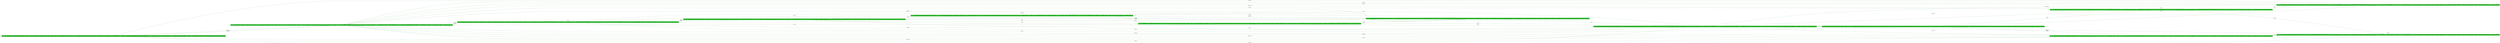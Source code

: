 digraph g {

	rankdir="LR"

	__invisible__[shape="point", color="forestgreen"]
	q128[label=<<b>q<sub>128</sub> = ¬(p0 = and(Status=on[1], AskChange=0, AskCof=0, MaxBal &gt;= (Balance + 50))), ¬(p1 = and(Status=on[1], AskChange=0, AskCof=0, MaxBal &gt;= (Balance + 100))), (p2 = and(Status=off[0], CofLeft &gt; 0, MaxPot &gt;= Pot)), ¬(p3 = or(and(Status=on[1], AskChange=0, AskCof=0, Balance=0), Status=error[2])), ¬(p4 = Status=on[1]), ¬(p5 = and(Status=off[0], Pot &gt;= (MaxPot - 50))), ¬(p6 = and(Status=on[1], Balance &gt;= 50, AskCof=0, AskChange=0)), ¬(p7 = and(Status=on[1], Balance &gt; 0, AskCof=0, AskChange=0)), ¬(p8 = ∃(x).(and(and(x ∈ [1..MaxCof]), and(MaxCof &gt;= (CofLeft + x), Status=off[0], MaxCof &gt; CofLeft)))), ¬(p9 = and(Status=on[1], Balance &gt;= 50, AskCof=1, CofLeft &gt; 0))</b>>, shape="box", style="rounded, filled", fillcolor="limegreen", color="forestgreen", penwidth=3] // Initial
	q864[label=<<b>q<sub>864</sub> = (p0 = and(Status=on[1], AskChange=0, AskCof=0, MaxBal &gt;= (Balance + 50))), (p1 = and(Status=on[1], AskChange=0, AskCof=0, MaxBal &gt;= (Balance + 100))), ¬(p2 = and(Status=off[0], CofLeft &gt; 0, MaxPot &gt;= Pot)), (p3 = or(and(Status=on[1], AskChange=0, AskCof=0, Balance=0), Status=error[2])), (p4 = Status=on[1]), ¬(p5 = and(Status=off[0], Pot &gt;= (MaxPot - 50))), ¬(p6 = and(Status=on[1], Balance &gt;= 50, AskCof=0, AskChange=0)), ¬(p7 = and(Status=on[1], Balance &gt; 0, AskCof=0, AskChange=0)), ¬(p8 = ∃(x).(and(and(x ∈ [1..MaxCof]), and(MaxCof &gt;= (CofLeft + x), Status=off[0], MaxCof &gt; CofLeft)))), ¬(p9 = and(Status=on[1], Balance &gt;= 50, AskCof=1, CofLeft &gt; 0))</b>>, shape="box", style="rounded, filled", fillcolor="limegreen", color="forestgreen"]
	q64[label=<<b>q<sub>64</sub> = ¬(p0 = and(Status=on[1], AskChange=0, AskCof=0, MaxBal &gt;= (Balance + 50))), ¬(p1 = and(Status=on[1], AskChange=0, AskCof=0, MaxBal &gt;= (Balance + 100))), ¬(p2 = and(Status=off[0], CofLeft &gt; 0, MaxPot &gt;= Pot)), (p3 = or(and(Status=on[1], AskChange=0, AskCof=0, Balance=0), Status=error[2])), ¬(p4 = Status=on[1]), ¬(p5 = and(Status=off[0], Pot &gt;= (MaxPot - 50))), ¬(p6 = and(Status=on[1], Balance &gt;= 50, AskCof=0, AskChange=0)), ¬(p7 = and(Status=on[1], Balance &gt; 0, AskCof=0, AskChange=0)), ¬(p8 = ∃(x).(and(and(x ∈ [1..MaxCof]), and(MaxCof &gt;= (CofLeft + x), Status=off[0], MaxCof &gt; CofLeft)))), ¬(p9 = and(Status=on[1], Balance &gt;= 50, AskCof=1, CofLeft &gt; 0))</b>>, shape="box", style="rounded, filled", fillcolor="limegreen", color="forestgreen"]
	q2[label=<<b>q<sub>2</sub> = ¬(p0 = and(Status=on[1], AskChange=0, AskCof=0, MaxBal &gt;= (Balance + 50))), ¬(p1 = and(Status=on[1], AskChange=0, AskCof=0, MaxBal &gt;= (Balance + 100))), ¬(p2 = and(Status=off[0], CofLeft &gt; 0, MaxPot &gt;= Pot)), ¬(p3 = or(and(Status=on[1], AskChange=0, AskCof=0, Balance=0), Status=error[2])), ¬(p4 = Status=on[1]), ¬(p5 = and(Status=off[0], Pot &gt;= (MaxPot - 50))), ¬(p6 = and(Status=on[1], Balance &gt;= 50, AskCof=0, AskChange=0)), ¬(p7 = and(Status=on[1], Balance &gt; 0, AskCof=0, AskChange=0)), (p8 = ∃(x).(and(and(x ∈ [1..MaxCof]), and(MaxCof &gt;= (CofLeft + x), Status=off[0], MaxCof &gt; CofLeft)))), ¬(p9 = and(Status=on[1], Balance &gt;= 50, AskCof=1, CofLeft &gt; 0))</b>>, shape="box", style="rounded, filled", fillcolor="limegreen", color="forestgreen"]
	q130[label=<<b>q<sub>130</sub> = ¬(p0 = and(Status=on[1], AskChange=0, AskCof=0, MaxBal &gt;= (Balance + 50))), ¬(p1 = and(Status=on[1], AskChange=0, AskCof=0, MaxBal &gt;= (Balance + 100))), (p2 = and(Status=off[0], CofLeft &gt; 0, MaxPot &gt;= Pot)), ¬(p3 = or(and(Status=on[1], AskChange=0, AskCof=0, Balance=0), Status=error[2])), ¬(p4 = Status=on[1]), ¬(p5 = and(Status=off[0], Pot &gt;= (MaxPot - 50))), ¬(p6 = and(Status=on[1], Balance &gt;= 50, AskCof=0, AskChange=0)), ¬(p7 = and(Status=on[1], Balance &gt; 0, AskCof=0, AskChange=0)), (p8 = ∃(x).(and(and(x ∈ [1..MaxCof]), and(MaxCof &gt;= (CofLeft + x), Status=off[0], MaxCof &gt; CofLeft)))), ¬(p9 = and(Status=on[1], Balance &gt;= 50, AskCof=1, CofLeft &gt; 0))</b>>, shape="box", style="rounded, filled", fillcolor="limegreen", color="forestgreen"]
	q18[label=<<b>q<sub>18</sub> = ¬(p0 = and(Status=on[1], AskChange=0, AskCof=0, MaxBal &gt;= (Balance + 50))), ¬(p1 = and(Status=on[1], AskChange=0, AskCof=0, MaxBal &gt;= (Balance + 100))), ¬(p2 = and(Status=off[0], CofLeft &gt; 0, MaxPot &gt;= Pot)), ¬(p3 = or(and(Status=on[1], AskChange=0, AskCof=0, Balance=0), Status=error[2])), ¬(p4 = Status=on[1]), (p5 = and(Status=off[0], Pot &gt;= (MaxPot - 50))), ¬(p6 = and(Status=on[1], Balance &gt;= 50, AskCof=0, AskChange=0)), ¬(p7 = and(Status=on[1], Balance &gt; 0, AskCof=0, AskChange=0)), (p8 = ∃(x).(and(and(x ∈ [1..MaxCof]), and(MaxCof &gt;= (CofLeft + x), Status=off[0], MaxCof &gt; CofLeft)))), ¬(p9 = and(Status=on[1], Balance &gt;= 50, AskCof=1, CofLeft &gt; 0))</b>>, shape="box", style="rounded, filled", fillcolor="limegreen", color="forestgreen"]
	q144[label=<<b>q<sub>144</sub> = ¬(p0 = and(Status=on[1], AskChange=0, AskCof=0, MaxBal &gt;= (Balance + 50))), ¬(p1 = and(Status=on[1], AskChange=0, AskCof=0, MaxBal &gt;= (Balance + 100))), (p2 = and(Status=off[0], CofLeft &gt; 0, MaxPot &gt;= Pot)), ¬(p3 = or(and(Status=on[1], AskChange=0, AskCof=0, Balance=0), Status=error[2])), ¬(p4 = Status=on[1]), (p5 = and(Status=off[0], Pot &gt;= (MaxPot - 50))), ¬(p6 = and(Status=on[1], Balance &gt;= 50, AskCof=0, AskChange=0)), ¬(p7 = and(Status=on[1], Balance &gt; 0, AskCof=0, AskChange=0)), ¬(p8 = ∃(x).(and(and(x ∈ [1..MaxCof]), and(MaxCof &gt;= (CofLeft + x), Status=off[0], MaxCof &gt; CofLeft)))), ¬(p9 = and(Status=on[1], Balance &gt;= 50, AskCof=1, CofLeft &gt; 0))</b>>, shape="box", style="rounded, filled", fillcolor="limegreen", color="forestgreen"]
	q146[label=<<b>q<sub>146</sub> = ¬(p0 = and(Status=on[1], AskChange=0, AskCof=0, MaxBal &gt;= (Balance + 50))), ¬(p1 = and(Status=on[1], AskChange=0, AskCof=0, MaxBal &gt;= (Balance + 100))), (p2 = and(Status=off[0], CofLeft &gt; 0, MaxPot &gt;= Pot)), ¬(p3 = or(and(Status=on[1], AskChange=0, AskCof=0, Balance=0), Status=error[2])), ¬(p4 = Status=on[1]), (p5 = and(Status=off[0], Pot &gt;= (MaxPot - 50))), ¬(p6 = and(Status=on[1], Balance &gt;= 50, AskCof=0, AskChange=0)), ¬(p7 = and(Status=on[1], Balance &gt; 0, AskCof=0, AskChange=0)), (p8 = ∃(x).(and(and(x ∈ [1..MaxCof]), and(MaxCof &gt;= (CofLeft + x), Status=off[0], MaxCof &gt; CofLeft)))), ¬(p9 = and(Status=on[1], Balance &gt;= 50, AskCof=1, CofLeft &gt; 0))</b>>, shape="box", style="rounded, filled", fillcolor="limegreen", color="forestgreen"]
	q812[label=<<b>q<sub>812</sub> = (p0 = and(Status=on[1], AskChange=0, AskCof=0, MaxBal &gt;= (Balance + 50))), (p1 = and(Status=on[1], AskChange=0, AskCof=0, MaxBal &gt;= (Balance + 100))), ¬(p2 = and(Status=off[0], CofLeft &gt; 0, MaxPot &gt;= Pot)), ¬(p3 = or(and(Status=on[1], AskChange=0, AskCof=0, Balance=0), Status=error[2])), (p4 = Status=on[1]), ¬(p5 = and(Status=off[0], Pot &gt;= (MaxPot - 50))), (p6 = and(Status=on[1], Balance &gt;= 50, AskCof=0, AskChange=0)), (p7 = and(Status=on[1], Balance &gt; 0, AskCof=0, AskChange=0)), ¬(p8 = ∃(x).(and(and(x ∈ [1..MaxCof]), and(MaxCof &gt;= (CofLeft + x), Status=off[0], MaxCof &gt; CofLeft)))), ¬(p9 = and(Status=on[1], Balance &gt;= 50, AskCof=1, CofLeft &gt; 0))</b>>, shape="box", style="rounded, filled", fillcolor="limegreen", color="forestgreen"]
	q32[label=<<b>q<sub>32</sub> = ¬(p0 = and(Status=on[1], AskChange=0, AskCof=0, MaxBal &gt;= (Balance + 50))), ¬(p1 = and(Status=on[1], AskChange=0, AskCof=0, MaxBal &gt;= (Balance + 100))), ¬(p2 = and(Status=off[0], CofLeft &gt; 0, MaxPot &gt;= Pot)), ¬(p3 = or(and(Status=on[1], AskChange=0, AskCof=0, Balance=0), Status=error[2])), (p4 = Status=on[1]), ¬(p5 = and(Status=off[0], Pot &gt;= (MaxPot - 50))), ¬(p6 = and(Status=on[1], Balance &gt;= 50, AskCof=0, AskChange=0)), ¬(p7 = and(Status=on[1], Balance &gt; 0, AskCof=0, AskChange=0)), ¬(p8 = ∃(x).(and(and(x ∈ [1..MaxCof]), and(MaxCof &gt;= (CofLeft + x), Status=off[0], MaxCof &gt; CofLeft)))), ¬(p9 = and(Status=on[1], Balance &gt;= 50, AskCof=1, CofLeft &gt; 0))</b>>, shape="box", style="rounded, filled", fillcolor="limegreen", color="forestgreen"]
	q33[label=<<b>q<sub>33</sub> = ¬(p0 = and(Status=on[1], AskChange=0, AskCof=0, MaxBal &gt;= (Balance + 50))), ¬(p1 = and(Status=on[1], AskChange=0, AskCof=0, MaxBal &gt;= (Balance + 100))), ¬(p2 = and(Status=off[0], CofLeft &gt; 0, MaxPot &gt;= Pot)), ¬(p3 = or(and(Status=on[1], AskChange=0, AskCof=0, Balance=0), Status=error[2])), (p4 = Status=on[1]), ¬(p5 = and(Status=off[0], Pot &gt;= (MaxPot - 50))), ¬(p6 = and(Status=on[1], Balance &gt;= 50, AskCof=0, AskChange=0)), ¬(p7 = and(Status=on[1], Balance &gt; 0, AskCof=0, AskChange=0)), ¬(p8 = ∃(x).(and(and(x ∈ [1..MaxCof]), and(MaxCof &gt;= (CofLeft + x), Status=off[0], MaxCof &gt; CofLeft)))), (p9 = and(Status=on[1], Balance &gt;= 50, AskCof=1, CofLeft &gt; 0))</b>>, shape="box", style="rounded, filled", fillcolor="limegreen", color="forestgreen"]
	q556[label=<<b>q<sub>556</sub> = (p0 = and(Status=on[1], AskChange=0, AskCof=0, MaxBal &gt;= (Balance + 50))), ¬(p1 = and(Status=on[1], AskChange=0, AskCof=0, MaxBal &gt;= (Balance + 100))), ¬(p2 = and(Status=off[0], CofLeft &gt; 0, MaxPot &gt;= Pot)), ¬(p3 = or(and(Status=on[1], AskChange=0, AskCof=0, Balance=0), Status=error[2])), (p4 = Status=on[1]), ¬(p5 = and(Status=off[0], Pot &gt;= (MaxPot - 50))), (p6 = and(Status=on[1], Balance &gt;= 50, AskCof=0, AskChange=0)), (p7 = and(Status=on[1], Balance &gt; 0, AskCof=0, AskChange=0)), ¬(p8 = ∃(x).(and(and(x ∈ [1..MaxCof]), and(MaxCof &gt;= (CofLeft + x), Status=off[0], MaxCof &gt; CofLeft)))), ¬(p9 = and(Status=on[1], Balance &gt;= 50, AskCof=1, CofLeft &gt; 0))</b>>, shape="box", style="rounded, filled", fillcolor="limegreen", color="forestgreen"]
	q44[label=<<b>q<sub>44</sub> = ¬(p0 = and(Status=on[1], AskChange=0, AskCof=0, MaxBal &gt;= (Balance + 50))), ¬(p1 = and(Status=on[1], AskChange=0, AskCof=0, MaxBal &gt;= (Balance + 100))), ¬(p2 = and(Status=off[0], CofLeft &gt; 0, MaxPot &gt;= Pot)), ¬(p3 = or(and(Status=on[1], AskChange=0, AskCof=0, Balance=0), Status=error[2])), (p4 = Status=on[1]), ¬(p5 = and(Status=off[0], Pot &gt;= (MaxPot - 50))), (p6 = and(Status=on[1], Balance &gt;= 50, AskCof=0, AskChange=0)), (p7 = and(Status=on[1], Balance &gt; 0, AskCof=0, AskChange=0)), ¬(p8 = ∃(x).(and(and(x ∈ [1..MaxCof]), and(MaxCof &gt;= (CofLeft + x), Status=off[0], MaxCof &gt; CofLeft)))), ¬(p9 = and(Status=on[1], Balance &gt;= 50, AskCof=1, CofLeft &gt; 0))</b>>, shape="box", style="rounded, filled", fillcolor="limegreen", color="forestgreen"]

	__invisible__ -> q128[penwidth=3, color="forestgreen"]
	q128 -> q864[label=<powerUp>, color="forestgreen"]
	q864 -> q64[label=<autoOut>, color="forestgreen"]
	q64 -> q128[label=<powerDown>, color="forestgreen"]
	q64 -> q2[label=<powerDown>, color="forestgreen"]
	q2 -> q128[label=<addCof>, color="forestgreen"]
	q2 -> q130[label=<addCof>, color="forestgreen"]
	q130 -> q130[label=<addCof>, color="forestgreen"]
	q130 -> q128[label=<addCof>, color="forestgreen"]
	q130 -> q864[label=<powerUp>, color="forestgreen"]
	q64 -> q18[label=<powerDown>, color="forestgreen"]
	q18 -> q144[label=<addCof>, color="forestgreen"]
	q144 -> q864[label=<powerUp>, color="forestgreen"]
	q144 -> q128[label=<takePot>, color="forestgreen"]
	q18 -> q146[label=<addCof>, color="forestgreen"]
	q146 -> q146[label=<addCof>, color="forestgreen"]
	q146 -> q144[label=<addCof>, color="forestgreen"]
	q146 -> q864[label=<powerUp>, color="forestgreen"]
	q146 -> q130[label=<takePot>, color="forestgreen"]
	q18 -> q2[label=<takePot>, color="forestgreen"]
	q64 -> q130[label=<powerDown>, color="forestgreen"]
	q64 -> q144[label=<powerDown>, color="forestgreen"]
	q64 -> q146[label=<powerDown>, color="forestgreen"]
	q864 -> q812[label=<insert100>, color="forestgreen"]
	q812 -> q64[label=<autoOut>, color="forestgreen"]
	q812 -> q32[label=<changeReq>, color="forestgreen"]
	q32 -> q64[label=<autoOut>, color="forestgreen"]
	q32 -> q864[label=<backBalance>, color="forestgreen"]
	q812 -> q33[label=<cofReq>, color="forestgreen"]
	q33 -> q64[label=<autoOut>, color="forestgreen"]
	q33 -> q32[label=<serveCof>, color="forestgreen"]
	q33 -> q64[label=<serveCof>, color="forestgreen"]
	q33 -> q864[label=<serveCof>, color="forestgreen"]
	q812 -> q556[label=<insert100>, color="forestgreen"]
	q556 -> q64[label=<autoOut>, color="forestgreen"]
	q556 -> q32[label=<changeReq>, color="forestgreen"]
	q556 -> q33[label=<cofReq>, color="forestgreen"]
	q556 -> q44[label=<insert50>, color="forestgreen"]
	q44 -> q64[label=<autoOut>, color="forestgreen"]
	q44 -> q32[label=<changeReq>, color="forestgreen"]
	q44 -> q33[label=<cofReq>, color="forestgreen"]
	q44 -> q32[label=<cofReq>, color="forestgreen"]
	q556 -> q32[label=<cofReq>, color="forestgreen"]
	q812 -> q44[label=<insert100>, color="forestgreen"]
	q812 -> q812[label=<insert50>, color="forestgreen"]
	q812 -> q556[label=<insert50>, color="forestgreen"]
	q812 -> q32[label=<cofReq>, color="forestgreen"]
	q864 -> q812[label=<insert50>, color="forestgreen"]
	q864 -> q128[label=<powerDown>, color="forestgreen"]
	q864 -> q2[label=<powerDown>, color="forestgreen"]
	q864 -> q18[label=<powerDown>, color="forestgreen"]
	q864 -> q130[label=<powerDown>, color="forestgreen"]
	q864 -> q144[label=<powerDown>, color="forestgreen"]
	q864 -> q146[label=<powerDown>, color="forestgreen"]

}

